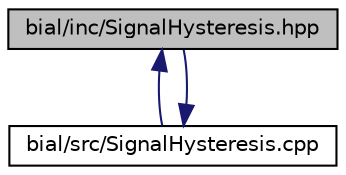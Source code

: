 digraph "bial/inc/SignalHysteresis.hpp"
{
  edge [fontname="Helvetica",fontsize="10",labelfontname="Helvetica",labelfontsize="10"];
  node [fontname="Helvetica",fontsize="10",shape=record];
  Node1 [label="bial/inc/SignalHysteresis.hpp",height=0.2,width=0.4,color="black", fillcolor="grey75", style="filled", fontcolor="black"];
  Node1 -> Node2 [dir="back",color="midnightblue",fontsize="10",style="solid",fontname="Helvetica"];
  Node2 [label="bial/src/SignalHysteresis.cpp",height=0.2,width=0.4,color="black", fillcolor="white", style="filled",URL="$_signal_hysteresis_8cpp.html"];
  Node2 -> Node1 [dir="back",color="midnightblue",fontsize="10",style="solid",fontname="Helvetica"];
}
